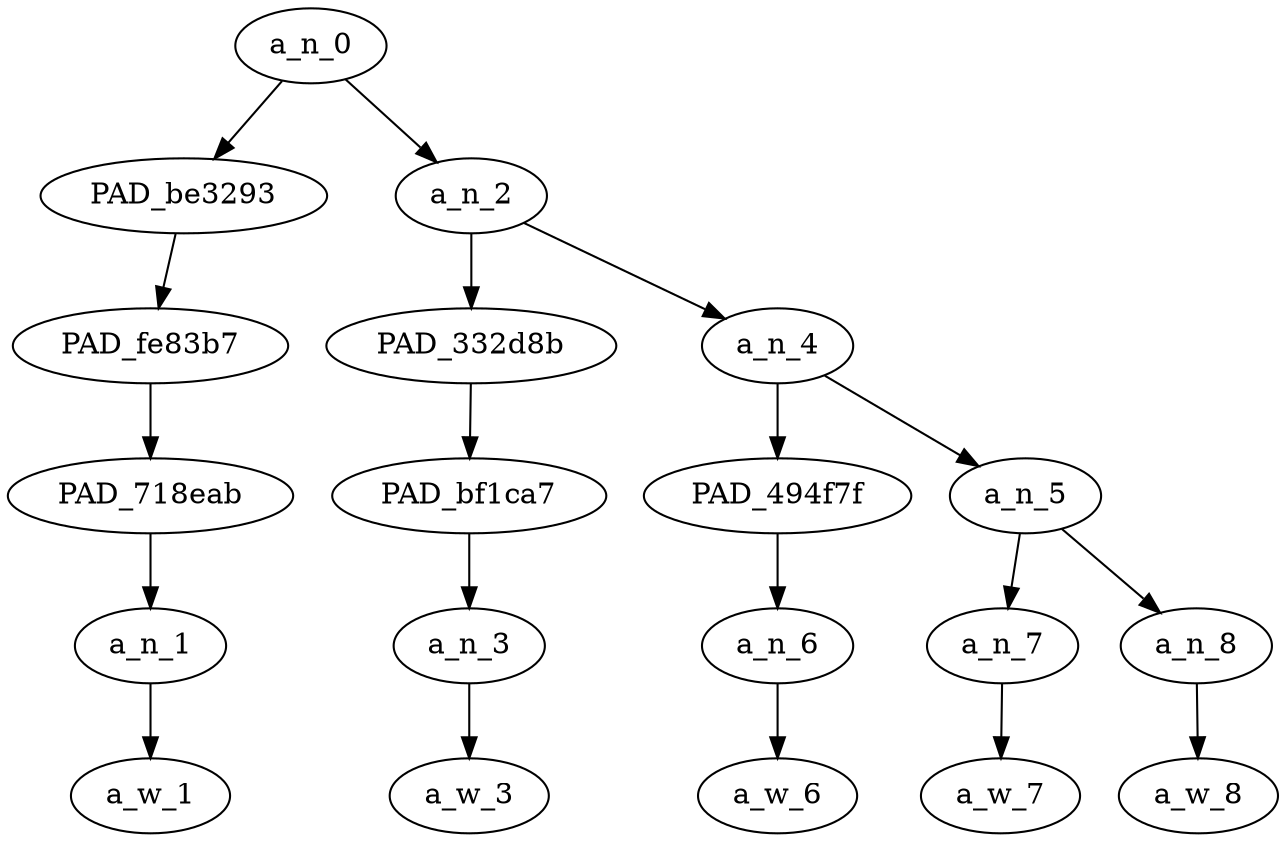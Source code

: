 strict digraph "" {
	a_n_0	[div_dir=1,
		index=0,
		level=5,
		pos="1.0625,5!",
		text_span="[0, 1, 2, 3, 4]",
		value=1.00000002];
	PAD_be3293	[div_dir=1,
		index=0,
		level=4,
		pos="0.0,4!",
		text_span="[0]",
		value=0.21250606];
	a_n_0 -> PAD_be3293;
	a_n_2	[div_dir=1,
		index=1,
		level=4,
		pos="2.125,4!",
		text_span="[1, 2, 3, 4]",
		value=0.78717600];
	a_n_0 -> a_n_2;
	PAD_fe83b7	[div_dir=1,
		index=0,
		level=3,
		pos="0.0,3!",
		text_span="[0]",
		value=0.21250606];
	PAD_be3293 -> PAD_fe83b7;
	PAD_718eab	[div_dir=1,
		index=0,
		level=2,
		pos="0.0,2!",
		text_span="[0]",
		value=0.21250606];
	PAD_fe83b7 -> PAD_718eab;
	a_n_1	[div_dir=1,
		index=0,
		level=1,
		pos="0.0,1!",
		text_span="[0]",
		value=0.21250606];
	PAD_718eab -> a_n_1;
	a_w_1	[div_dir=0,
		index=0,
		level=0,
		pos="0,0!",
		text_span="[0]",
		value=renjun];
	a_n_1 -> a_w_1;
	PAD_332d8b	[div_dir=1,
		index=1,
		level=3,
		pos="1.0,3!",
		text_span="[1]",
		value=0.08232327];
	a_n_2 -> PAD_332d8b;
	a_n_4	[div_dir=1,
		index=2,
		level=3,
		pos="3.25,3!",
		text_span="[2, 3, 4]",
		value=0.70458311];
	a_n_2 -> a_n_4;
	PAD_bf1ca7	[div_dir=1,
		index=1,
		level=2,
		pos="1.0,2!",
		text_span="[1]",
		value=0.08232327];
	PAD_332d8b -> PAD_bf1ca7;
	a_n_3	[div_dir=1,
		index=1,
		level=1,
		pos="1.0,1!",
		text_span="[1]",
		value=0.08232327];
	PAD_bf1ca7 -> a_n_3;
	a_w_3	[div_dir=0,
		index=1,
		level=0,
		pos="1,0!",
		text_span="[1]",
		value=is];
	a_n_3 -> a_w_3;
	PAD_494f7f	[div_dir=1,
		index=3,
		level=2,
		pos="4.0,2!",
		text_span="[4]",
		value=0.40281888];
	a_n_4 -> PAD_494f7f;
	a_n_5	[div_dir=-1,
		index=2,
		level=2,
		pos="2.5,2!",
		text_span="[2, 3]",
		value=0.30172769];
	a_n_4 -> a_n_5;
	a_n_6	[div_dir=1,
		index=4,
		level=1,
		pos="4.0,1!",
		text_span="[4]",
		value=0.40281888];
	PAD_494f7f -> a_n_6;
	a_w_6	[div_dir=0,
		index=4,
		level=0,
		pos="4,0!",
		text_span="[4]",
		value=entende];
	a_n_6 -> a_w_6;
	a_n_7	[div_dir=1,
		index=2,
		level=1,
		pos="2.0,1!",
		text_span="[2]",
		value=0.08458061];
	a_n_5 -> a_n_7;
	a_n_8	[div_dir=-1,
		index=3,
		level=1,
		pos="3.0,1!",
		text_span="[3]",
		value=0.21688396];
	a_n_5 -> a_n_8;
	a_w_7	[div_dir=0,
		index=2,
		level=0,
		pos="2,0!",
		text_span="[2]",
		value=a];
	a_n_7 -> a_w_7;
	a_w_8	[div_dir=0,
		index=3,
		level=0,
		pos="3,0!",
		text_span="[3]",
		value=lesbian];
	a_n_8 -> a_w_8;
}
